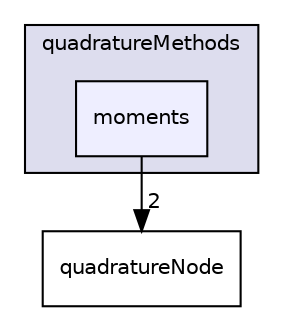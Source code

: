 digraph "/home/alberto/OpenFOAM-dev/albertop-dev/applications/development/OpenQBMM-dev/OpenQBMM-dev/src/quadratureMethods/moments" {
  bgcolor=transparent;
  compound=true
  node [ fontsize="10", fontname="Helvetica"];
  edge [ labelfontsize="10", labelfontname="Helvetica"];
  subgraph clusterdir_e5e55741046256e9bd55bcdd3654ccb9 {
    graph [ bgcolor="#ddddee", pencolor="black", label="quadratureMethods" fontname="Helvetica", fontsize="10", URL="dir_e5e55741046256e9bd55bcdd3654ccb9.html"]
  dir_987de63e9403e5c0381047e7cf2dd71f [shape=box, label="moments", style="filled", fillcolor="#eeeeff", pencolor="black", URL="dir_987de63e9403e5c0381047e7cf2dd71f.html"];
  }
  dir_b635509d06db30e564eafa14ffea7d40 [shape=box label="quadratureNode" URL="dir_b635509d06db30e564eafa14ffea7d40.html"];
  dir_987de63e9403e5c0381047e7cf2dd71f->dir_b635509d06db30e564eafa14ffea7d40 [headlabel="2", labeldistance=1.5 headhref="dir_000007_000043.html"];
}
